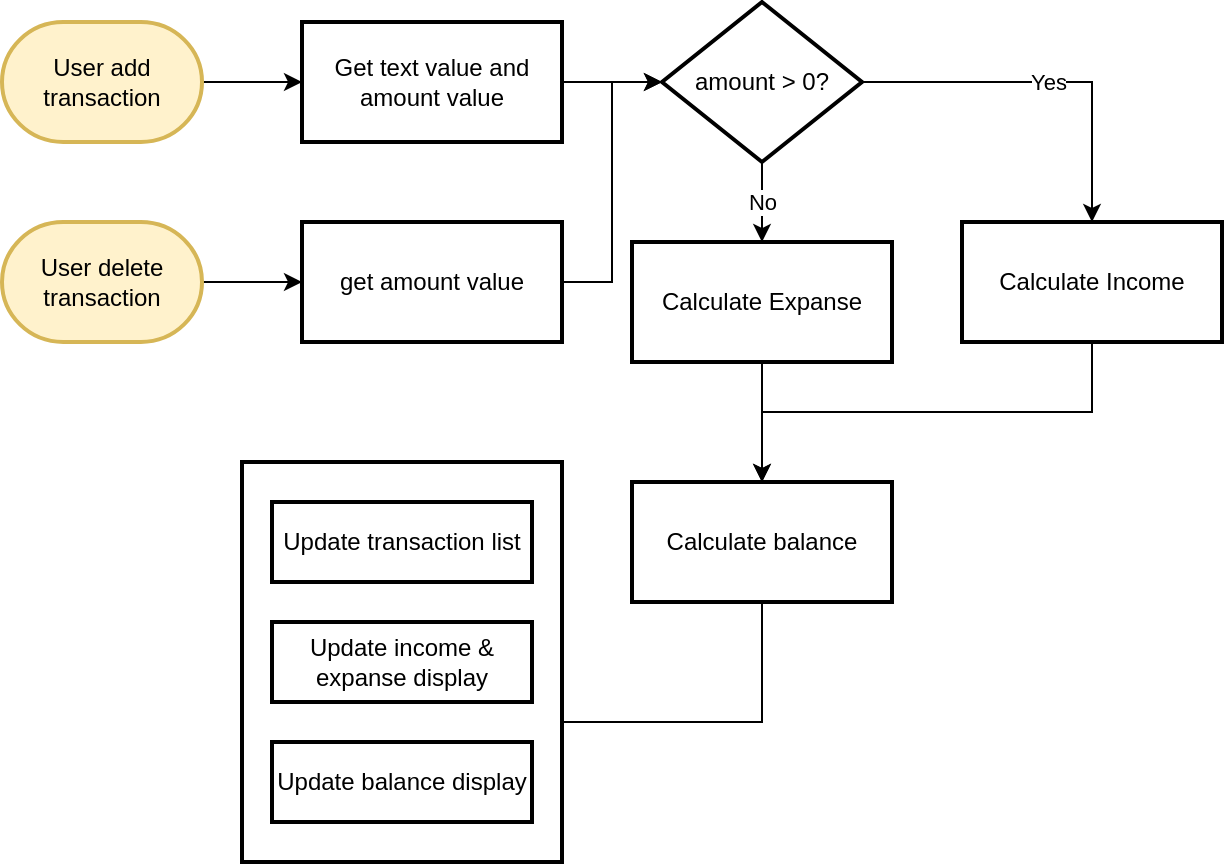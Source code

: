 <mxfile version="15.5.6" type="device"><diagram id="BsZGJ7RdSkH9rAPaBfeH" name="Page-1"><mxGraphModel dx="868" dy="520" grid="1" gridSize="10" guides="1" tooltips="1" connect="1" arrows="1" fold="1" page="1" pageScale="1" pageWidth="850" pageHeight="1100" math="0" shadow="0"><root><mxCell id="0"/><mxCell id="1" parent="0"/><mxCell id="a1nHhaHgsrHA5kst3znx-3" style="edgeStyle=orthogonalEdgeStyle;rounded=0;orthogonalLoop=1;jettySize=auto;html=1;exitX=1;exitY=0.5;exitDx=0;exitDy=0;exitPerimeter=0;entryX=0;entryY=0.5;entryDx=0;entryDy=0;" edge="1" parent="1" source="a1nHhaHgsrHA5kst3znx-1" target="a1nHhaHgsrHA5kst3znx-2"><mxGeometry relative="1" as="geometry"/></mxCell><mxCell id="a1nHhaHgsrHA5kst3znx-1" value="User add transaction" style="strokeWidth=2;html=1;shape=mxgraph.flowchart.terminator;whiteSpace=wrap;fillColor=#fff2cc;strokeColor=#d6b656;" vertex="1" parent="1"><mxGeometry x="120" y="120" width="100" height="60" as="geometry"/></mxCell><mxCell id="a1nHhaHgsrHA5kst3znx-5" style="edgeStyle=orthogonalEdgeStyle;rounded=0;orthogonalLoop=1;jettySize=auto;html=1;exitX=1;exitY=0.5;exitDx=0;exitDy=0;entryX=0;entryY=0.5;entryDx=0;entryDy=0;" edge="1" parent="1" source="a1nHhaHgsrHA5kst3znx-2" target="a1nHhaHgsrHA5kst3znx-17"><mxGeometry relative="1" as="geometry"><mxPoint x="480" y="150" as="targetPoint"/></mxGeometry></mxCell><mxCell id="a1nHhaHgsrHA5kst3znx-2" value="Get text value and amount value" style="rounded=0;whiteSpace=wrap;html=1;strokeWidth=2;" vertex="1" parent="1"><mxGeometry x="270" y="120" width="130" height="60" as="geometry"/></mxCell><mxCell id="a1nHhaHgsrHA5kst3znx-58" value="No" style="edgeStyle=orthogonalEdgeStyle;rounded=0;orthogonalLoop=1;jettySize=auto;html=1;exitX=0.5;exitY=1;exitDx=0;exitDy=0;entryX=0.5;entryY=0;entryDx=0;entryDy=0;" edge="1" parent="1" source="a1nHhaHgsrHA5kst3znx-17" target="a1nHhaHgsrHA5kst3znx-21"><mxGeometry relative="1" as="geometry"/></mxCell><mxCell id="a1nHhaHgsrHA5kst3znx-59" value="Yes" style="edgeStyle=orthogonalEdgeStyle;rounded=0;orthogonalLoop=1;jettySize=auto;html=1;exitX=1;exitY=0.5;exitDx=0;exitDy=0;entryX=0.5;entryY=0;entryDx=0;entryDy=0;" edge="1" parent="1" source="a1nHhaHgsrHA5kst3znx-17" target="a1nHhaHgsrHA5kst3znx-19"><mxGeometry relative="1" as="geometry"/></mxCell><mxCell id="a1nHhaHgsrHA5kst3znx-17" value="amount &amp;gt; 0?" style="rhombus;whiteSpace=wrap;html=1;strokeWidth=2;align=center;" vertex="1" parent="1"><mxGeometry x="450" y="110" width="100" height="80" as="geometry"/></mxCell><mxCell id="a1nHhaHgsrHA5kst3znx-61" style="edgeStyle=orthogonalEdgeStyle;rounded=0;orthogonalLoop=1;jettySize=auto;html=1;exitX=0.5;exitY=1;exitDx=0;exitDy=0;" edge="1" parent="1" source="a1nHhaHgsrHA5kst3znx-19" target="a1nHhaHgsrHA5kst3znx-22"><mxGeometry relative="1" as="geometry"/></mxCell><mxCell id="a1nHhaHgsrHA5kst3znx-19" value="Calculate Income" style="rounded=0;whiteSpace=wrap;html=1;strokeWidth=2;" vertex="1" parent="1"><mxGeometry x="600" y="220" width="130" height="60" as="geometry"/></mxCell><mxCell id="a1nHhaHgsrHA5kst3znx-60" style="edgeStyle=orthogonalEdgeStyle;rounded=0;orthogonalLoop=1;jettySize=auto;html=1;exitX=0.5;exitY=1;exitDx=0;exitDy=0;entryX=0.5;entryY=0;entryDx=0;entryDy=0;" edge="1" parent="1" source="a1nHhaHgsrHA5kst3znx-21" target="a1nHhaHgsrHA5kst3znx-22"><mxGeometry relative="1" as="geometry"/></mxCell><mxCell id="a1nHhaHgsrHA5kst3znx-21" value="Calculate Expanse" style="rounded=0;whiteSpace=wrap;html=1;strokeWidth=2;" vertex="1" parent="1"><mxGeometry x="435" y="230" width="130" height="60" as="geometry"/></mxCell><mxCell id="a1nHhaHgsrHA5kst3znx-62" style="edgeStyle=orthogonalEdgeStyle;rounded=0;orthogonalLoop=1;jettySize=auto;html=1;exitX=0.5;exitY=1;exitDx=0;exitDy=0;entryX=0.938;entryY=0.65;entryDx=0;entryDy=0;entryPerimeter=0;" edge="1" parent="1" source="a1nHhaHgsrHA5kst3znx-22" target="a1nHhaHgsrHA5kst3znx-28"><mxGeometry relative="1" as="geometry"/></mxCell><mxCell id="a1nHhaHgsrHA5kst3znx-22" value="Calculate balance" style="rounded=0;whiteSpace=wrap;html=1;strokeWidth=2;" vertex="1" parent="1"><mxGeometry x="435" y="350" width="130" height="60" as="geometry"/></mxCell><mxCell id="a1nHhaHgsrHA5kst3znx-33" value="" style="group" vertex="1" connectable="0" parent="1"><mxGeometry x="240" y="340" width="160" height="200" as="geometry"/></mxCell><mxCell id="a1nHhaHgsrHA5kst3znx-28" value="" style="rounded=0;whiteSpace=wrap;html=1;strokeWidth=2;" vertex="1" parent="a1nHhaHgsrHA5kst3znx-33"><mxGeometry width="160" height="200" as="geometry"/></mxCell><mxCell id="a1nHhaHgsrHA5kst3znx-30" value="Update transaction list" style="rounded=0;whiteSpace=wrap;html=1;strokeWidth=2;" vertex="1" parent="a1nHhaHgsrHA5kst3znx-33"><mxGeometry x="15" y="20" width="130" height="40" as="geometry"/></mxCell><mxCell id="a1nHhaHgsrHA5kst3znx-31" value="Update income &amp;amp; expanse display" style="rounded=0;whiteSpace=wrap;html=1;strokeWidth=2;" vertex="1" parent="a1nHhaHgsrHA5kst3znx-33"><mxGeometry x="15" y="80" width="130" height="40" as="geometry"/></mxCell><mxCell id="a1nHhaHgsrHA5kst3znx-32" value="Update balance display" style="rounded=0;whiteSpace=wrap;html=1;strokeWidth=2;" vertex="1" parent="a1nHhaHgsrHA5kst3znx-33"><mxGeometry x="15" y="140" width="130" height="40" as="geometry"/></mxCell><mxCell id="a1nHhaHgsrHA5kst3znx-41" style="edgeStyle=orthogonalEdgeStyle;rounded=0;orthogonalLoop=1;jettySize=auto;html=1;exitX=1;exitY=0.5;exitDx=0;exitDy=0;exitPerimeter=0;entryX=0;entryY=0.5;entryDx=0;entryDy=0;" edge="1" parent="1" source="a1nHhaHgsrHA5kst3znx-39" target="a1nHhaHgsrHA5kst3znx-40"><mxGeometry relative="1" as="geometry"/></mxCell><mxCell id="a1nHhaHgsrHA5kst3znx-39" value="User delete transaction" style="strokeWidth=2;html=1;shape=mxgraph.flowchart.terminator;whiteSpace=wrap;fillColor=#fff2cc;strokeColor=#d6b656;" vertex="1" parent="1"><mxGeometry x="120" y="220" width="100" height="60" as="geometry"/></mxCell><mxCell id="a1nHhaHgsrHA5kst3znx-43" style="edgeStyle=orthogonalEdgeStyle;rounded=0;orthogonalLoop=1;jettySize=auto;html=1;exitX=1;exitY=0.5;exitDx=0;exitDy=0;entryX=0;entryY=0.5;entryDx=0;entryDy=0;" edge="1" parent="1" source="a1nHhaHgsrHA5kst3znx-40" target="a1nHhaHgsrHA5kst3znx-17"><mxGeometry relative="1" as="geometry"><mxPoint x="440" y="350" as="targetPoint"/><Array as="points"/></mxGeometry></mxCell><mxCell id="a1nHhaHgsrHA5kst3znx-40" value="get amount value" style="rounded=0;whiteSpace=wrap;html=1;strokeWidth=2;" vertex="1" parent="1"><mxGeometry x="270" y="220" width="130" height="60" as="geometry"/></mxCell></root></mxGraphModel></diagram></mxfile>
